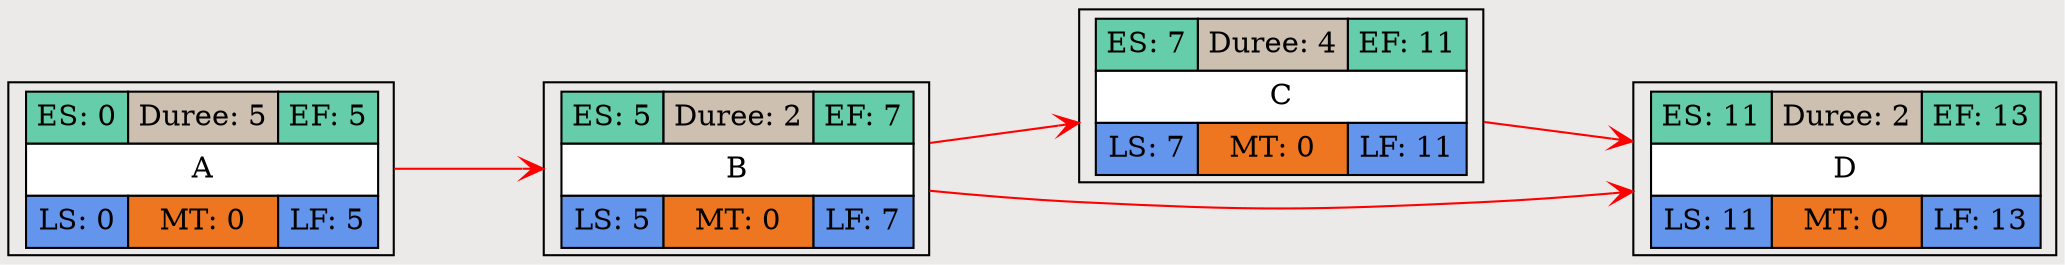 digraph PERT {
  rankdir=LR;
  ranksep=1;
  node [shape=record];
  edge [arrowhead=vee];
  bgcolor="#ECE9E9";
  119 [label=<<TABLE BORDER='0' CELLBORDER='1' CELLSPACING='0' CELLPADDING='4'>
        <TR><TD BGCOLOR= 'aquamarine3'>ES: 0</TD><TD BGCOLOR= 'antiquewhite3'>Duree: 5</TD><TD BGCOLOR= 'aquamarine3'>EF: 5</TD></TR>
        <TR><TD BGCOLOR= 'white' COLSPAN='3'>A</TD></TR>
        <TR><TD BGCOLOR= 'cornflowerblue'>LS: 0</TD><TD BGCOLOR= 'chocolate2'>MT: 0</TD><TD BGCOLOR= 'cornflowerblue'>LF: 5</TD></TR>
        
        </TABLE>>]
  120 [label=<<TABLE BORDER='0' CELLBORDER='1' CELLSPACING='0' CELLPADDING='4'>
        <TR><TD BGCOLOR= 'aquamarine3'>ES: 5</TD><TD BGCOLOR= 'antiquewhite3'>Duree: 2</TD><TD BGCOLOR= 'aquamarine3'>EF: 7</TD></TR>
        <TR><TD BGCOLOR= 'white' COLSPAN='3'>B</TD></TR>
        <TR><TD BGCOLOR= 'cornflowerblue'>LS: 5</TD><TD BGCOLOR= 'chocolate2'>MT: 0</TD><TD BGCOLOR= 'cornflowerblue'>LF: 7</TD></TR>
        
        </TABLE>>]
  121 [label=<<TABLE BORDER='0' CELLBORDER='1' CELLSPACING='0' CELLPADDING='4'>
        <TR><TD BGCOLOR= 'aquamarine3'>ES: 7</TD><TD BGCOLOR= 'antiquewhite3'>Duree: 4</TD><TD BGCOLOR= 'aquamarine3'>EF: 11</TD></TR>
        <TR><TD BGCOLOR= 'white' COLSPAN='3'>C</TD></TR>
        <TR><TD BGCOLOR= 'cornflowerblue'>LS: 7</TD><TD BGCOLOR= 'chocolate2'>MT: 0</TD><TD BGCOLOR= 'cornflowerblue'>LF: 11</TD></TR>
        
        </TABLE>>]
  122 [label=<<TABLE BORDER='0' CELLBORDER='1' CELLSPACING='0' CELLPADDING='4'>
        <TR><TD BGCOLOR= 'aquamarine3'>ES: 11</TD><TD BGCOLOR= 'antiquewhite3'>Duree: 2</TD><TD BGCOLOR= 'aquamarine3'>EF: 13</TD></TR>
        <TR><TD BGCOLOR= 'white' COLSPAN='3'>D</TD></TR>
        <TR><TD BGCOLOR= 'cornflowerblue'>LS: 11</TD><TD BGCOLOR= 'chocolate2'>MT: 0</TD><TD BGCOLOR= 'cornflowerblue'>LF: 13</TD></TR>
        
        </TABLE>>]
  119 -> 120 [color=red]
  120 -> 121 [color=red]
  120 -> 122 [color=red]
  121 -> 122 [color=red]
}
